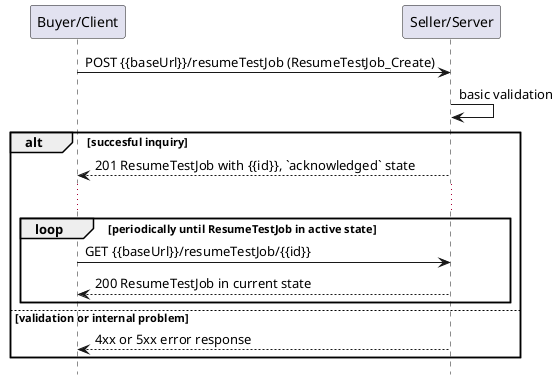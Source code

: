 @startuml useCase19Polling
hide footbox

participant "Buyer/Client" as B
participant "Seller/Server" as S


B -> S : POST {{baseUrl}}/resumeTestJob (ResumeTestJob_Create)
S -> S : basic validation

alt succesful inquiry
  S --> B : 201 ResumeTestJob with {{id}}, `acknowledged` state
  
  ...

  loop periodically until ResumeTestJob in active state
      B -> S :   GET {{baseUrl}}/resumeTestJob/{{id}}
      return 200 ResumeTestJob in current state
  end

else validation or internal problem
  S --> B : 4xx or 5xx error response
end


@enduml
